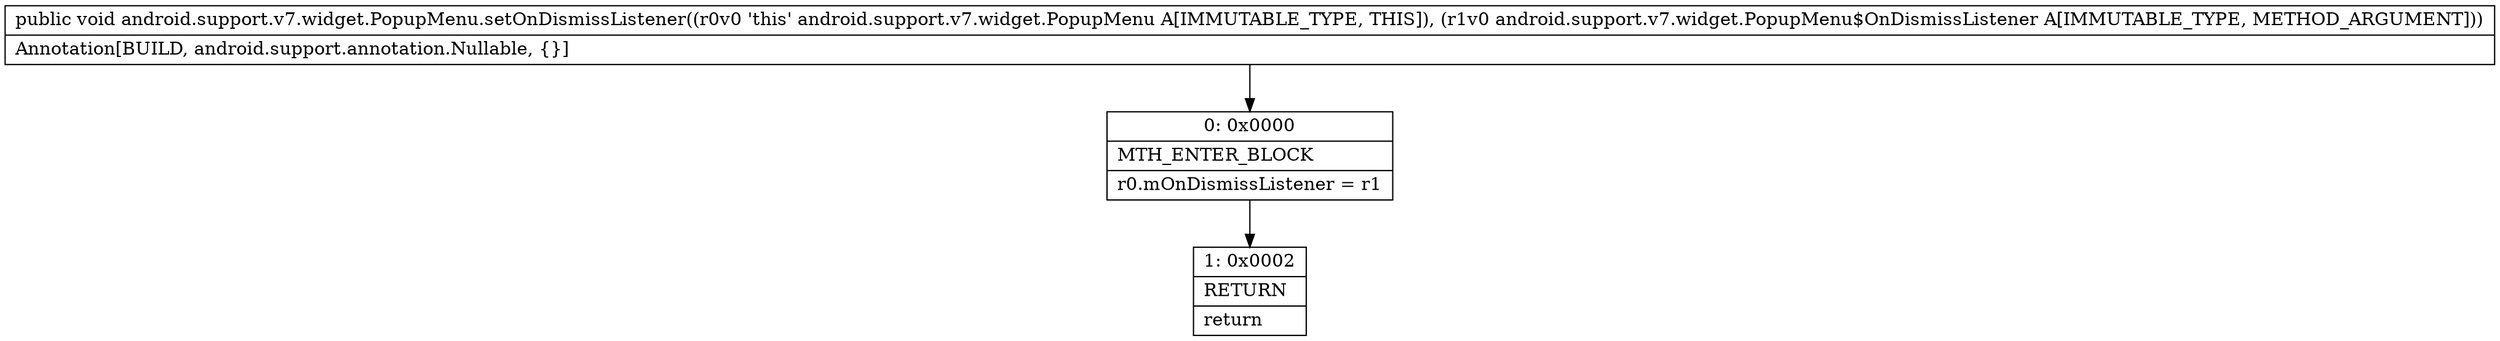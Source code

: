 digraph "CFG forandroid.support.v7.widget.PopupMenu.setOnDismissListener(Landroid\/support\/v7\/widget\/PopupMenu$OnDismissListener;)V" {
Node_0 [shape=record,label="{0\:\ 0x0000|MTH_ENTER_BLOCK\l|r0.mOnDismissListener = r1\l}"];
Node_1 [shape=record,label="{1\:\ 0x0002|RETURN\l|return\l}"];
MethodNode[shape=record,label="{public void android.support.v7.widget.PopupMenu.setOnDismissListener((r0v0 'this' android.support.v7.widget.PopupMenu A[IMMUTABLE_TYPE, THIS]), (r1v0 android.support.v7.widget.PopupMenu$OnDismissListener A[IMMUTABLE_TYPE, METHOD_ARGUMENT]))  | Annotation[BUILD, android.support.annotation.Nullable, \{\}]\l}"];
MethodNode -> Node_0;
Node_0 -> Node_1;
}

